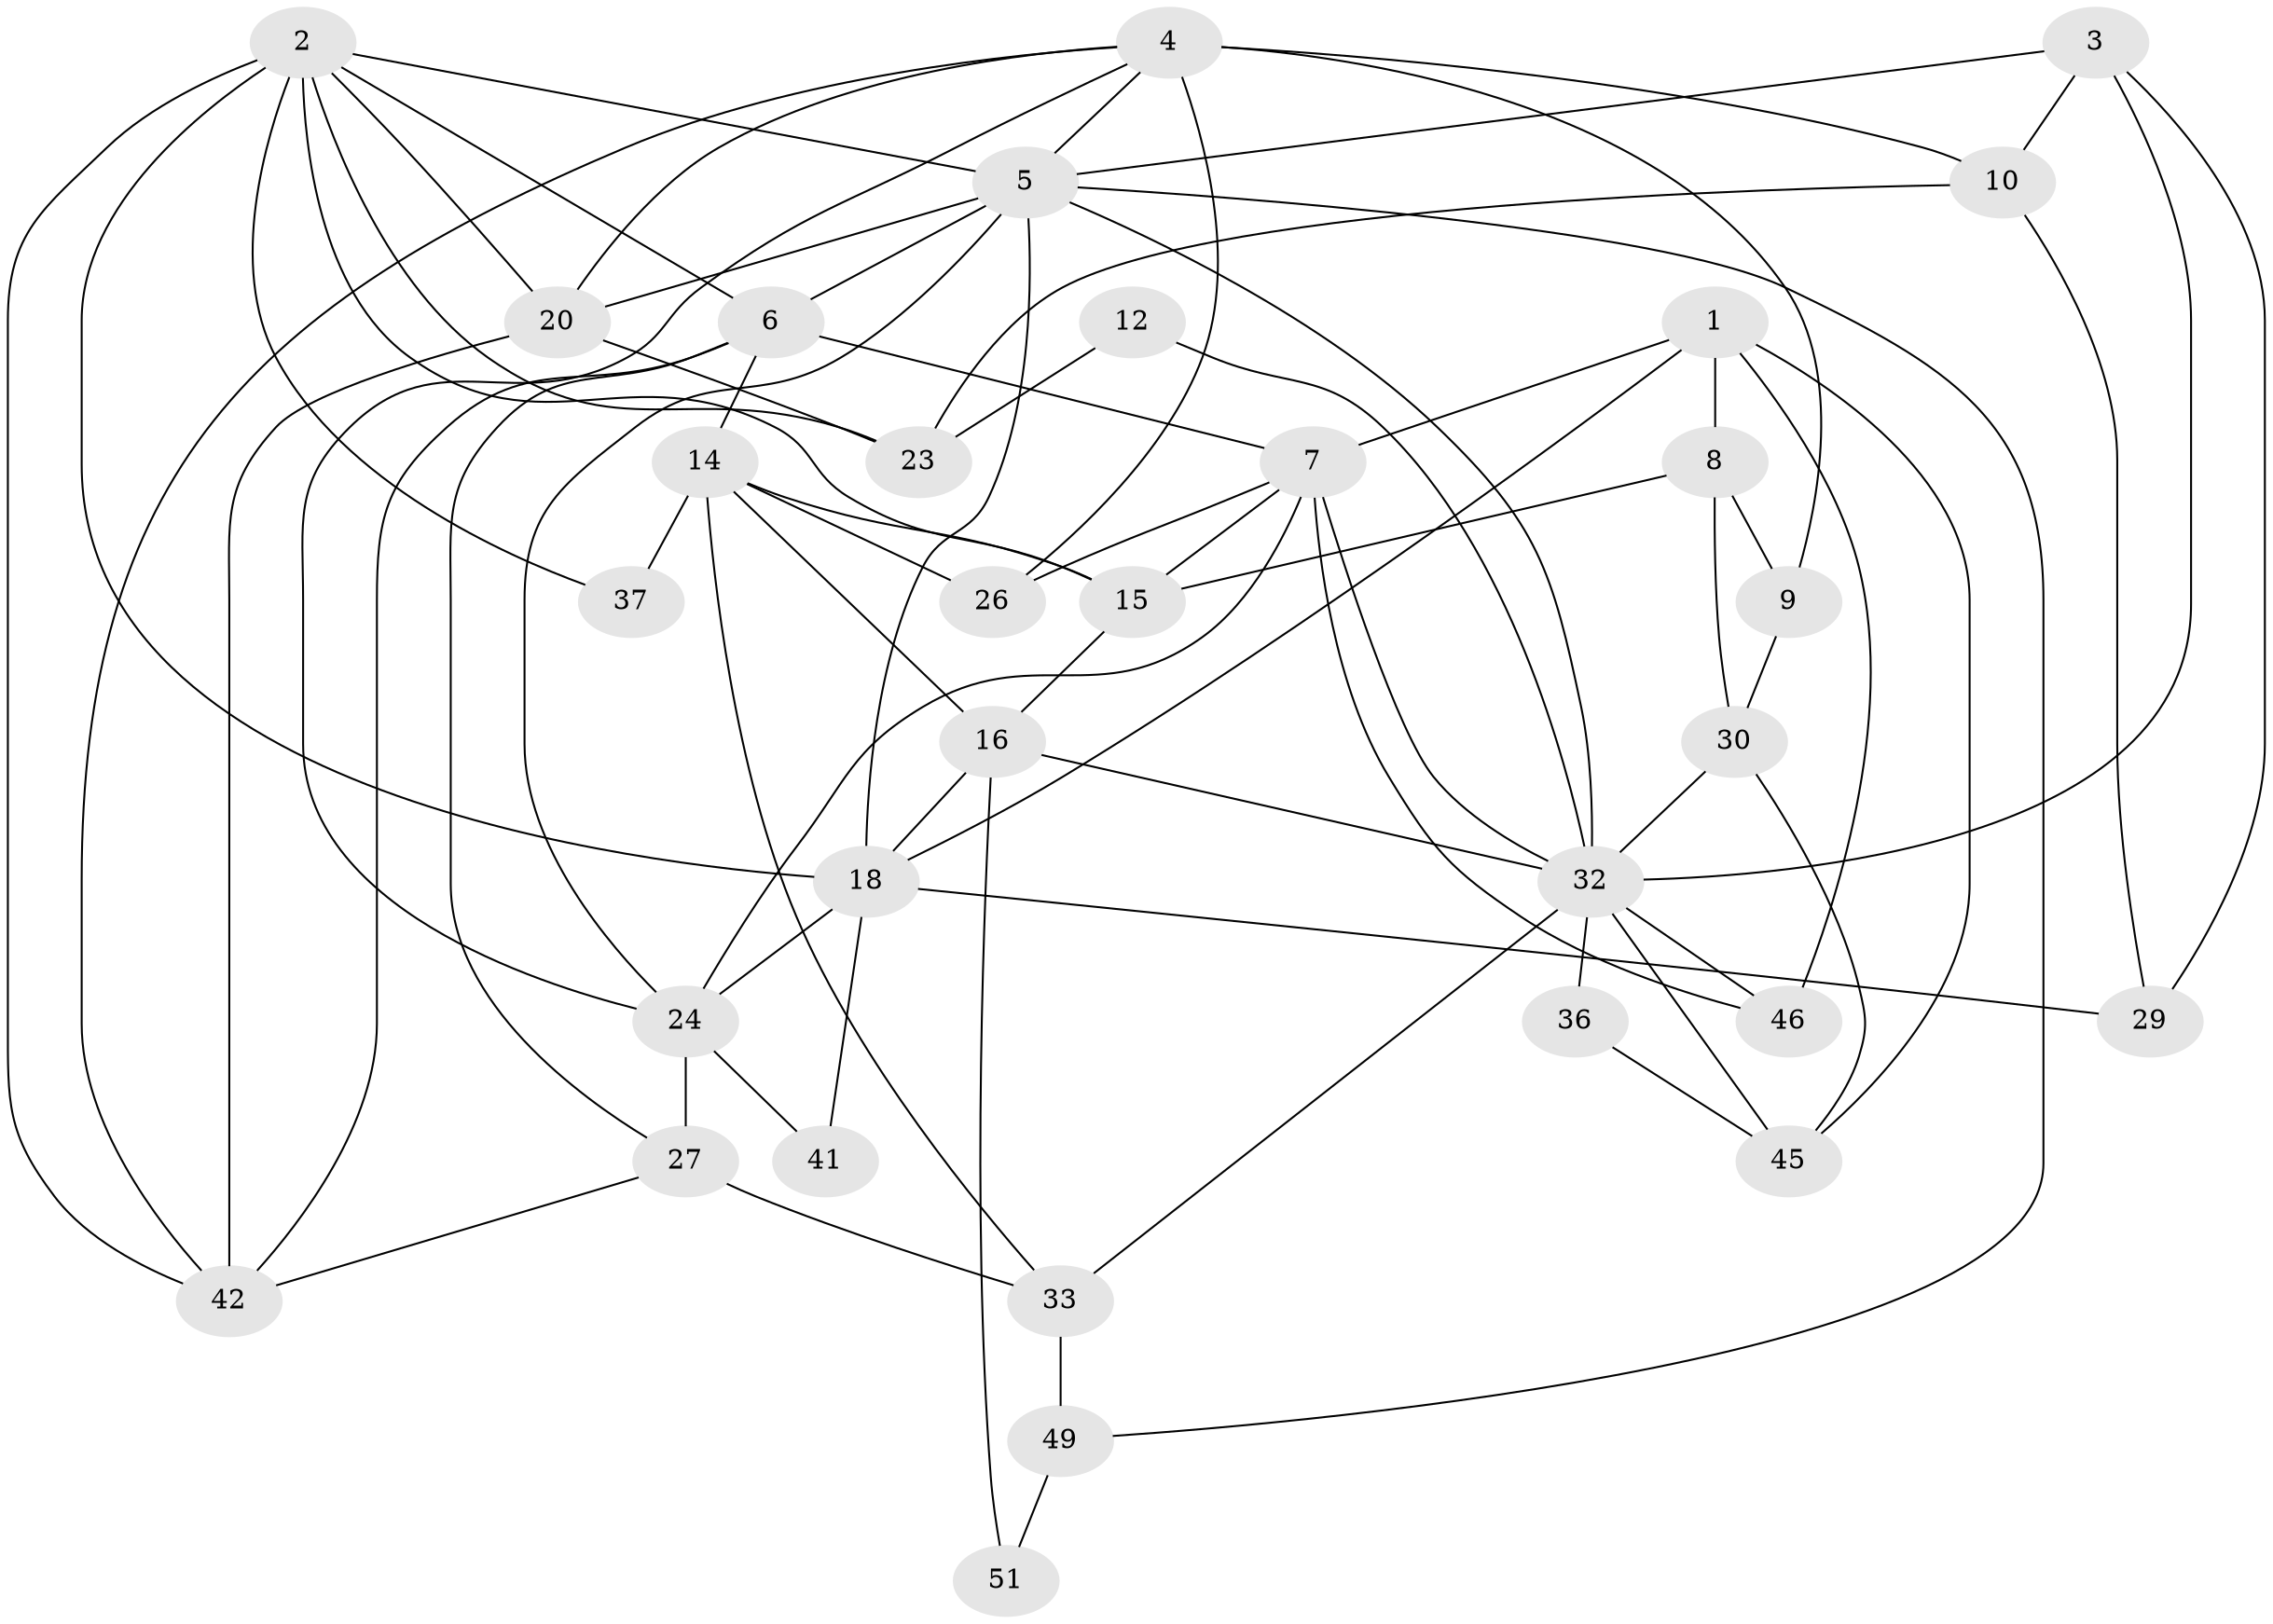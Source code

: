 // Generated by graph-tools (version 1.1) at 2025/23/03/03/25 07:23:59]
// undirected, 32 vertices, 74 edges
graph export_dot {
graph [start="1"]
  node [color=gray90,style=filled];
  1 [super="+43"];
  2 [super="+35"];
  3 [super="+17"];
  4 [super="+21"];
  5 [super="+13"];
  6 [super="+25"];
  7 [super="+11"];
  8 [super="+40"];
  9 [super="+48"];
  10;
  12;
  14 [super="+31"];
  15 [super="+19"];
  16;
  18 [super="+52"];
  20 [super="+22"];
  23 [super="+44"];
  24 [super="+34"];
  26;
  27 [super="+28"];
  29;
  30 [super="+38"];
  32 [super="+39"];
  33 [super="+47"];
  36;
  37;
  41;
  42 [super="+50"];
  45;
  46;
  49;
  51;
  1 -- 45;
  1 -- 18;
  1 -- 8;
  1 -- 46;
  1 -- 7;
  2 -- 37;
  2 -- 6;
  2 -- 23;
  2 -- 42;
  2 -- 18;
  2 -- 20;
  2 -- 5;
  2 -- 15 [weight=2];
  3 -- 32;
  3 -- 29;
  3 -- 10;
  3 -- 5;
  4 -- 42;
  4 -- 10 [weight=2];
  4 -- 9;
  4 -- 26;
  4 -- 5;
  4 -- 20;
  4 -- 24;
  5 -- 49;
  5 -- 32;
  5 -- 6;
  5 -- 18;
  5 -- 20;
  5 -- 24;
  6 -- 42;
  6 -- 27;
  6 -- 14;
  6 -- 7;
  7 -- 24;
  7 -- 46;
  7 -- 32;
  7 -- 26;
  7 -- 15 [weight=2];
  8 -- 30;
  8 -- 9;
  8 -- 15;
  9 -- 30;
  10 -- 23;
  10 -- 29;
  12 -- 32;
  12 -- 23;
  14 -- 15;
  14 -- 26;
  14 -- 37;
  14 -- 16;
  14 -- 33;
  15 -- 16;
  16 -- 18;
  16 -- 51;
  16 -- 32;
  18 -- 41;
  18 -- 29;
  18 -- 24;
  20 -- 23;
  20 -- 42;
  24 -- 27 [weight=3];
  24 -- 41;
  27 -- 33 [weight=2];
  27 -- 42;
  30 -- 32;
  30 -- 45;
  32 -- 33;
  32 -- 36;
  32 -- 46;
  32 -- 45;
  33 -- 49;
  36 -- 45;
  49 -- 51;
}
